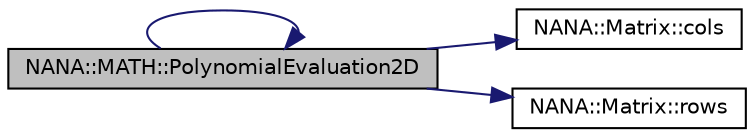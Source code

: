 digraph "NANA::MATH::PolynomialEvaluation2D"
{
 // LATEX_PDF_SIZE
  edge [fontname="Helvetica",fontsize="10",labelfontname="Helvetica",labelfontsize="10"];
  node [fontname="Helvetica",fontsize="10",shape=record];
  rankdir="LR";
  Node1 [label="NANA::MATH::PolynomialEvaluation2D",height=0.2,width=0.4,color="black", fillcolor="grey75", style="filled", fontcolor="black",tooltip="二维多项式求值"];
  Node1 -> Node2 [color="midnightblue",fontsize="10",style="solid",fontname="Helvetica"];
  Node2 [label="NANA::Matrix::cols",height=0.2,width=0.4,color="black", fillcolor="white", style="filled",URL="$class_n_a_n_a_1_1_matrix.html#a5e7705b4d776c325b12b0599c021f607",tooltip="获取矩阵的列数"];
  Node1 -> Node1 [color="midnightblue",fontsize="10",style="solid",fontname="Helvetica"];
  Node1 -> Node3 [color="midnightblue",fontsize="10",style="solid",fontname="Helvetica"];
  Node3 [label="NANA::Matrix::rows",height=0.2,width=0.4,color="black", fillcolor="white", style="filled",URL="$class_n_a_n_a_1_1_matrix.html#a59af2b31be0c8625466dea7fa5a36afa",tooltip="获取矩阵的行数"];
}

